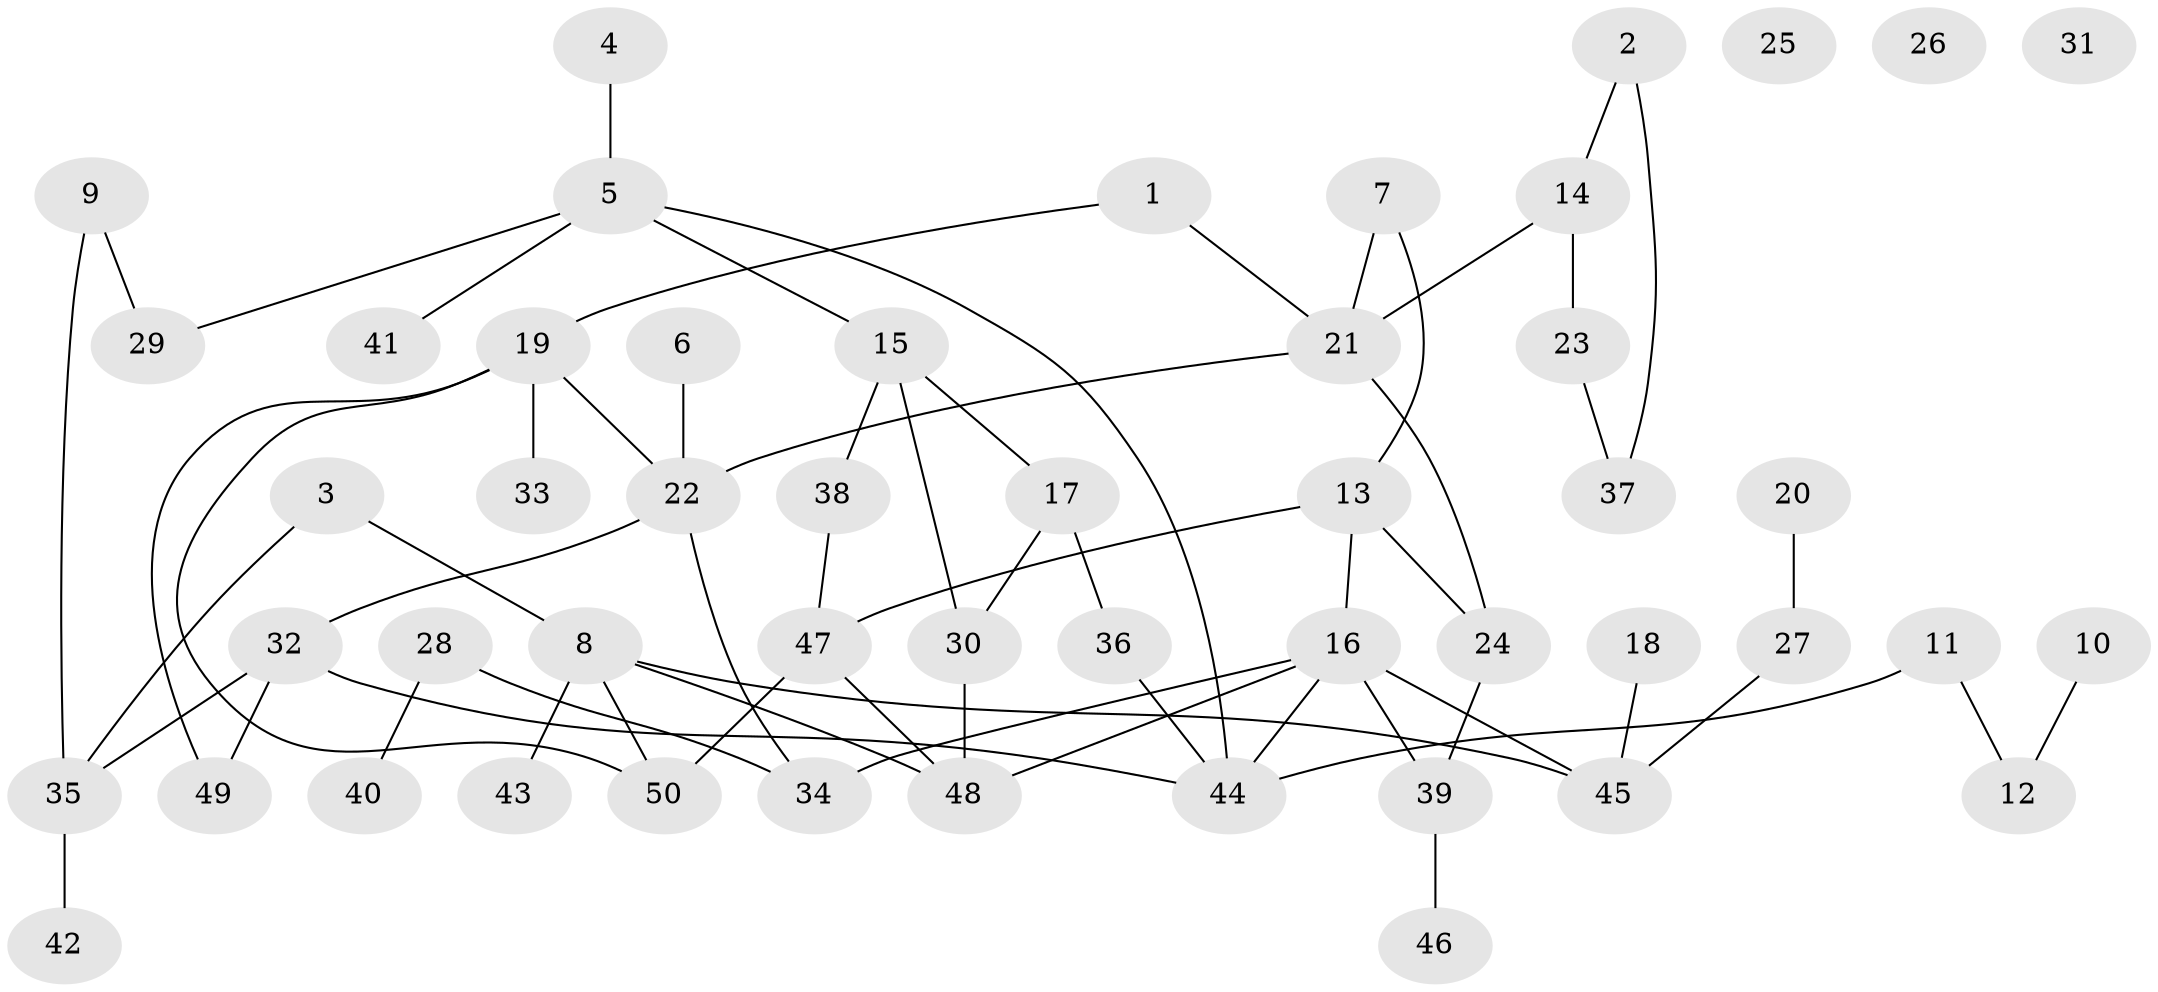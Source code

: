 // Generated by graph-tools (version 1.1) at 2025/13/03/09/25 04:13:10]
// undirected, 50 vertices, 63 edges
graph export_dot {
graph [start="1"]
  node [color=gray90,style=filled];
  1;
  2;
  3;
  4;
  5;
  6;
  7;
  8;
  9;
  10;
  11;
  12;
  13;
  14;
  15;
  16;
  17;
  18;
  19;
  20;
  21;
  22;
  23;
  24;
  25;
  26;
  27;
  28;
  29;
  30;
  31;
  32;
  33;
  34;
  35;
  36;
  37;
  38;
  39;
  40;
  41;
  42;
  43;
  44;
  45;
  46;
  47;
  48;
  49;
  50;
  1 -- 19;
  1 -- 21;
  2 -- 14;
  2 -- 37;
  3 -- 8;
  3 -- 35;
  4 -- 5;
  5 -- 15;
  5 -- 29;
  5 -- 41;
  5 -- 44;
  6 -- 22;
  7 -- 13;
  7 -- 21;
  8 -- 43;
  8 -- 45;
  8 -- 48;
  8 -- 50;
  9 -- 29;
  9 -- 35;
  10 -- 12;
  11 -- 12;
  11 -- 44;
  13 -- 16;
  13 -- 24;
  13 -- 47;
  14 -- 21;
  14 -- 23;
  15 -- 17;
  15 -- 30;
  15 -- 38;
  16 -- 34;
  16 -- 39;
  16 -- 44;
  16 -- 45;
  16 -- 48;
  17 -- 30;
  17 -- 36;
  18 -- 45;
  19 -- 22;
  19 -- 33;
  19 -- 49;
  19 -- 50;
  20 -- 27;
  21 -- 22;
  21 -- 24;
  22 -- 32;
  22 -- 34;
  23 -- 37;
  24 -- 39;
  27 -- 45;
  28 -- 34;
  28 -- 40;
  30 -- 48;
  32 -- 35;
  32 -- 44;
  32 -- 49;
  35 -- 42;
  36 -- 44;
  38 -- 47;
  39 -- 46;
  47 -- 48;
  47 -- 50;
}
